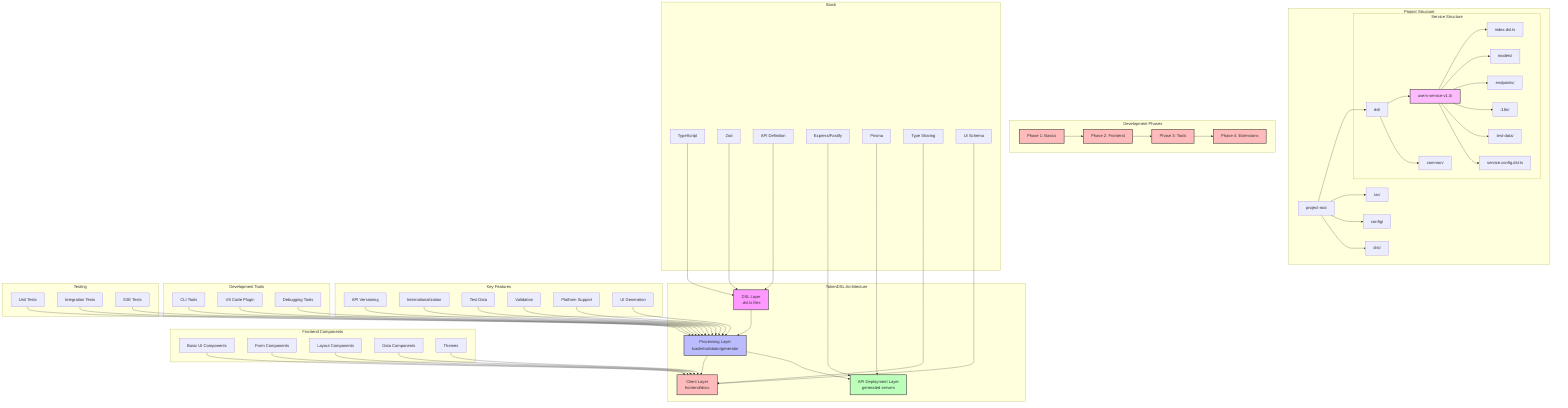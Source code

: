 graph TB
    subgraph "TokenDSL Architecture"
        DSL[DSL Layer<br/>.dsl.ts files]
        PROC[Processing Layer<br/>loader/validator/generator]
        API[API Deployment Layer<br/>generated servers]
        CLIENT[Client Layer<br/>frontend/docs]

        DSL --> PROC
        PROC --> API
        PROC --> CLIENT
    end

    subgraph "Project Structure"
        ROOT[project-root]
        DSL_DIR[dsl/]
        SRC[src/]
        CONFIG[config/]
        DIST[dist/]

        ROOT --> DSL_DIR
        ROOT --> SRC
        ROOT --> CONFIG
        ROOT --> DIST

        subgraph "Service Structure"
            SERVICE[users-service-v1.0/]
            INDEX[index.dsl.ts]
            MODELS[models/]
            ENDPOINTS[endpoints/]
            I18N[i18n/]
            TEST_DATA[test-data/]
            CONFIG_DSL[service.config.dsl.ts]
            COMMON[common/]

            DSL_DIR --> SERVICE
            SERVICE --> INDEX
            SERVICE --> MODELS
            SERVICE --> ENDPOINTS
            SERVICE --> I18N
            SERVICE --> TEST_DATA
            SERVICE --> CONFIG_DSL
            DSL_DIR --> COMMON
        end
    end

    subgraph "Key Features"
        VERSION[API Versioning]
        I18N_FEAT[Internationalization]
        TEST_DATA_FEAT[Test Data]
        VALIDATION[Validation]
        PLATFORM[Platform Support]
        UI_GEN[UI Generation]

        VERSION --> PROC
        I18N_FEAT --> PROC
        TEST_DATA_FEAT --> PROC
        VALIDATION --> PROC
        PLATFORM --> PROC
        UI_GEN --> PROC
    end

    subgraph "Frontend Components"
        BASIC[Basic UI Components]
        FORM[Form Components]
        LAYOUT[Layout Components]
        DATA[Data Components]
        THEMES[Themes]

        BASIC --> CLIENT
        FORM --> CLIENT
        LAYOUT --> CLIENT
        DATA --> CLIENT
        THEMES --> CLIENT
    end

    subgraph "Development Tools"
        CLI[CLI Tools]
        VSCODE[VS Code Plugin]
        DEBUG[Debugging Tools]

        CLI --> PROC
        VSCODE --> PROC
        DEBUG --> PROC
    end

    subgraph "Testing"
        UNIT[Unit Tests]
        INTEGRATION[Integration Tests]
        E2E[E2E Tests]

        UNIT --> PROC
        INTEGRATION --> PROC
        E2E --> PROC
    end

    subgraph "Development Phases"
        PHASE1[Phase 1: Basics]
        PHASE2[Phase 2: Frontend]
        PHASE3[Phase 3: Tools]
        PHASE4[Phase 4: Extensions]

        PHASE1 --> PHASE2
        PHASE2 --> PHASE3
        PHASE3 --> PHASE4
    end

    subgraph "Stack"
        TS[TypeScript]
        ZOD[Zod]
        API_DEF[API Definition]
        ROUTING[Express/Fastify]
        ORM[Prisma]
        TYPE_SHARING[Type Sharing]
        UI_SCHEMA[UI Schema]

        TS --> DSL
        ZOD --> DSL
        API_DEF --> DSL
        ROUTING --> API
        ORM --> API
        TYPE_SHARING --> CLIENT
        UI_SCHEMA --> CLIENT
    end

    style DSL fill:#f9f,stroke:#333,stroke-width:2px
    style PROC fill:#bbf,stroke:#333,stroke-width:2px
    style API fill:#bfb,stroke:#333,stroke-width:2px
    style CLIENT fill:#fbb,stroke:#333,stroke-width:2px
    style SERVICE fill:#fbf,stroke:#333,stroke-width:2px
    style PHASE1 fill:#fbb,stroke:#333,stroke-width:2px
    style PHASE2 fill:#fbb,stroke:#333,stroke-width:2px
    style PHASE3 fill:#fbb,stroke:#333,stroke-width:2px
    style PHASE4 fill:#fbb,stroke:#333,stroke-width:2px